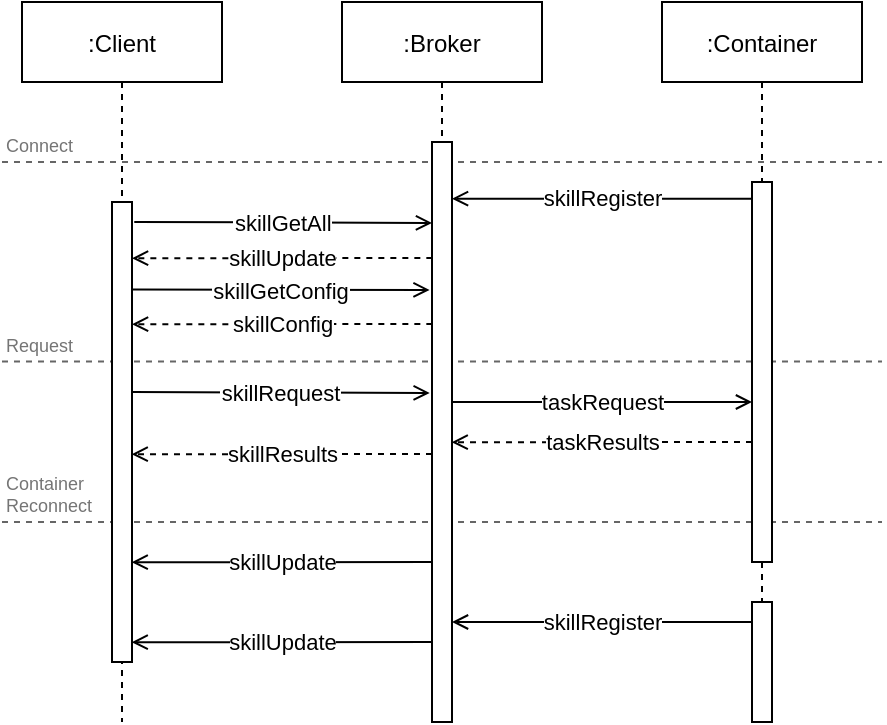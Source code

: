 <mxfile version="20.5.3" type="embed"><diagram id="kgpKYQtTHZ0yAKxKKP6v" name="Page-1"><mxGraphModel dx="576" dy="347" grid="1" gridSize="10" guides="1" tooltips="1" connect="1" arrows="1" fold="1" page="1" pageScale="1" pageWidth="850" pageHeight="1100" math="0" shadow="0"><root><mxCell id="0"/><mxCell id="1" parent="0"/><mxCell id="3nuBFxr9cyL0pnOWT2aG-1" value=":Client" style="shape=umlLifeline;perimeter=lifelinePerimeter;container=1;collapsible=0;recursiveResize=0;rounded=0;shadow=0;strokeWidth=1;" parent="1" vertex="1"><mxGeometry x="120" y="80" width="100" height="360" as="geometry"/></mxCell><mxCell id="NxAw48Pnlh9DZRiPBp23-26" value="Container&lt;br&gt;&lt;div&gt;Reconnect&lt;/div&gt;" style="endArrow=none;dashed=1;html=1;rounded=0;jumpSize=11;jumpStyle=arc;strokeWidth=1;fontSize=9;align=left;labelPosition=right;verticalLabelPosition=top;verticalAlign=bottom;labelBackgroundColor=none;strokeColor=#666666;fontColor=#757575;fillColor=#f5f5f5;" parent="3nuBFxr9cyL0pnOWT2aG-1" edge="1"><mxGeometry x="-1" width="50" height="50" relative="1" as="geometry"><mxPoint x="-10" y="260" as="sourcePoint"/><mxPoint x="430" y="260" as="targetPoint"/><mxPoint as="offset"/></mxGeometry></mxCell><mxCell id="NxAw48Pnlh9DZRiPBp23-25" value="Request" style="endArrow=none;dashed=1;html=1;rounded=0;jumpSize=11;jumpStyle=arc;strokeWidth=1;fontSize=9;align=left;labelPosition=right;verticalLabelPosition=top;verticalAlign=bottom;labelBackgroundColor=none;strokeColor=#666666;fontColor=#757575;fillColor=#f5f5f5;" parent="3nuBFxr9cyL0pnOWT2aG-1" edge="1"><mxGeometry x="-1" width="50" height="50" relative="1" as="geometry"><mxPoint x="-10" y="179.76" as="sourcePoint"/><mxPoint x="430" y="179.76" as="targetPoint"/><mxPoint as="offset"/></mxGeometry></mxCell><mxCell id="3nuBFxr9cyL0pnOWT2aG-2" value="" style="points=[];perimeter=orthogonalPerimeter;rounded=0;shadow=0;strokeWidth=1;" parent="3nuBFxr9cyL0pnOWT2aG-1" vertex="1"><mxGeometry x="45" y="100" width="10" height="230" as="geometry"/></mxCell><mxCell id="NxAw48Pnlh9DZRiPBp23-7" value="skillGetConfig" style="verticalAlign=middle;endArrow=open;shadow=0;strokeWidth=1;entryX=-0.12;entryY=0.255;entryDx=0;entryDy=0;entryPerimeter=0;endFill=0;exitX=1;exitY=0.049;exitDx=0;exitDy=0;exitPerimeter=0;" parent="3nuBFxr9cyL0pnOWT2aG-1" target="NxAw48Pnlh9DZRiPBp23-4" edge="1"><mxGeometry relative="1" as="geometry"><mxPoint x="55" y="143.77" as="sourcePoint"/><mxPoint x="203.86" y="144.22" as="targetPoint"/></mxGeometry></mxCell><mxCell id="NxAw48Pnlh9DZRiPBp23-8" value="skillConfig" style="endArrow=open;html=1;rounded=0;exitX=0.057;exitY=0.32;exitDx=0;exitDy=0;exitPerimeter=0;entryX=1.04;entryY=0.136;entryDx=0;entryDy=0;entryPerimeter=0;dashed=1;endFill=0;" parent="3nuBFxr9cyL0pnOWT2aG-1" edge="1"><mxGeometry width="50" height="50" relative="1" as="geometry"><mxPoint x="205.17" y="161" as="sourcePoint"/><mxPoint x="55.0" y="161.12" as="targetPoint"/></mxGeometry></mxCell><mxCell id="NxAw48Pnlh9DZRiPBp23-22" value="skillUpdate" style="endArrow=open;html=1;rounded=0;exitX=0.057;exitY=0.32;exitDx=0;exitDy=0;exitPerimeter=0;entryX=1.04;entryY=0.136;entryDx=0;entryDy=0;entryPerimeter=0;dashed=1;endFill=0;" parent="3nuBFxr9cyL0pnOWT2aG-1" edge="1"><mxGeometry width="50" height="50" relative="1" as="geometry"><mxPoint x="205.17" y="128" as="sourcePoint"/><mxPoint x="55" y="128.12" as="targetPoint"/></mxGeometry></mxCell><mxCell id="NxAw48Pnlh9DZRiPBp23-24" value="&lt;div&gt;Connect&lt;/div&gt;" style="endArrow=none;dashed=1;html=1;rounded=0;jumpSize=11;jumpStyle=arc;strokeWidth=1;fontSize=9;align=left;labelPosition=right;verticalLabelPosition=top;verticalAlign=bottom;labelBackgroundColor=none;fontColor=#757575;fillColor=#f5f5f5;strokeColor=#666666;" parent="3nuBFxr9cyL0pnOWT2aG-1" edge="1"><mxGeometry x="-1" width="50" height="50" relative="1" as="geometry"><mxPoint x="-10" y="80" as="sourcePoint"/><mxPoint x="430" y="80" as="targetPoint"/><mxPoint as="offset"/></mxGeometry></mxCell><mxCell id="3nuBFxr9cyL0pnOWT2aG-5" value=":Container" style="shape=umlLifeline;perimeter=lifelinePerimeter;container=1;collapsible=0;recursiveResize=0;rounded=0;shadow=0;strokeWidth=1;" parent="1" vertex="1"><mxGeometry x="440" y="80" width="100" height="300" as="geometry"/></mxCell><mxCell id="3nuBFxr9cyL0pnOWT2aG-6" value="" style="points=[];perimeter=orthogonalPerimeter;rounded=0;shadow=0;strokeWidth=1;" parent="3nuBFxr9cyL0pnOWT2aG-5" vertex="1"><mxGeometry x="45" y="90" width="10" height="190" as="geometry"/></mxCell><mxCell id="NxAw48Pnlh9DZRiPBp23-13" value="taskResults" style="endArrow=open;html=1;rounded=0;exitX=0.057;exitY=0.32;exitDx=0;exitDy=0;exitPerimeter=0;entryX=1.04;entryY=0.136;entryDx=0;entryDy=0;entryPerimeter=0;dashed=1;endFill=0;" parent="3nuBFxr9cyL0pnOWT2aG-5" edge="1"><mxGeometry width="50" height="50" relative="1" as="geometry"><mxPoint x="45" y="220" as="sourcePoint"/><mxPoint x="-105.17" y="220.12" as="targetPoint"/></mxGeometry></mxCell><mxCell id="AsVv0_2Yt3Ud8hqUYlqq-3" value="&lt;div&gt;skillRegister&lt;/div&gt;" style="endArrow=open;html=1;rounded=0;exitX=0;exitY=0.044;exitDx=0;exitDy=0;exitPerimeter=0;endFill=0;" parent="1" source="3nuBFxr9cyL0pnOWT2aG-6" target="NxAw48Pnlh9DZRiPBp23-4" edge="1"><mxGeometry width="50" height="50" relative="1" as="geometry"><mxPoint x="351.54" y="330" as="sourcePoint"/><mxPoint x="343.42" y="194.96" as="targetPoint"/></mxGeometry></mxCell><mxCell id="NxAw48Pnlh9DZRiPBp23-3" value=":Broker" style="shape=umlLifeline;perimeter=lifelinePerimeter;container=1;collapsible=0;recursiveResize=0;rounded=0;shadow=0;strokeWidth=1;" parent="1" vertex="1"><mxGeometry x="280" y="80" width="100" height="360" as="geometry"/></mxCell><mxCell id="NxAw48Pnlh9DZRiPBp23-4" value="" style="points=[];perimeter=orthogonalPerimeter;rounded=0;shadow=0;strokeWidth=1;" parent="NxAw48Pnlh9DZRiPBp23-3" vertex="1"><mxGeometry x="45" y="70" width="10" height="290" as="geometry"/></mxCell><mxCell id="NxAw48Pnlh9DZRiPBp23-9" value="skillRequest" style="verticalAlign=middle;endArrow=open;shadow=0;strokeWidth=1;entryX=-0.114;entryY=0.217;entryDx=0;entryDy=0;entryPerimeter=0;endFill=0;exitX=1;exitY=0.049;exitDx=0;exitDy=0;exitPerimeter=0;" parent="NxAw48Pnlh9DZRiPBp23-3" edge="1"><mxGeometry relative="1" as="geometry"><mxPoint x="-105" y="195.0" as="sourcePoint"/><mxPoint x="43.86" y="195.45" as="targetPoint"/></mxGeometry></mxCell><mxCell id="NxAw48Pnlh9DZRiPBp23-10" value="taskRequest" style="endArrow=none;html=1;rounded=0;exitX=0;exitY=0.044;exitDx=0;exitDy=0;exitPerimeter=0;endFill=0;startArrow=open;startFill=0;" parent="NxAw48Pnlh9DZRiPBp23-3" edge="1"><mxGeometry width="50" height="50" relative="1" as="geometry"><mxPoint x="205" y="200.0" as="sourcePoint"/><mxPoint x="55" y="200.0" as="targetPoint"/></mxGeometry></mxCell><mxCell id="NxAw48Pnlh9DZRiPBp23-14" value="skillResults" style="endArrow=open;html=1;rounded=0;exitX=0.057;exitY=0.32;exitDx=0;exitDy=0;exitPerimeter=0;entryX=1.04;entryY=0.136;entryDx=0;entryDy=0;entryPerimeter=0;dashed=1;endFill=0;" parent="NxAw48Pnlh9DZRiPBp23-3" edge="1"><mxGeometry width="50" height="50" relative="1" as="geometry"><mxPoint x="45.0" y="226" as="sourcePoint"/><mxPoint x="-105.17" y="226.12" as="targetPoint"/></mxGeometry></mxCell><mxCell id="NxAw48Pnlh9DZRiPBp23-15" value="skillGetAll" style="verticalAlign=middle;endArrow=open;shadow=0;strokeWidth=1;entryX=-0.114;entryY=0.217;entryDx=0;entryDy=0;entryPerimeter=0;endFill=0;exitX=1;exitY=0.049;exitDx=0;exitDy=0;exitPerimeter=0;" parent="NxAw48Pnlh9DZRiPBp23-3" edge="1"><mxGeometry relative="1" as="geometry"><mxPoint x="-103.86" y="110.0" as="sourcePoint"/><mxPoint x="45" y="110.45" as="targetPoint"/></mxGeometry></mxCell><mxCell id="NxAw48Pnlh9DZRiPBp23-18" value="skillUpdate" style="endArrow=open;html=1;rounded=0;exitX=0.057;exitY=0.32;exitDx=0;exitDy=0;exitPerimeter=0;entryX=1.04;entryY=0.136;entryDx=0;entryDy=0;entryPerimeter=0;endFill=0;" parent="NxAw48Pnlh9DZRiPBp23-3" edge="1"><mxGeometry width="50" height="50" relative="1" as="geometry"><mxPoint x="45.0" y="280.0" as="sourcePoint"/><mxPoint x="-105.17" y="280.12" as="targetPoint"/></mxGeometry></mxCell><mxCell id="NxAw48Pnlh9DZRiPBp23-21" value="skillUpdate" style="endArrow=open;html=1;rounded=0;exitX=0.057;exitY=0.32;exitDx=0;exitDy=0;exitPerimeter=0;entryX=1.04;entryY=0.136;entryDx=0;entryDy=0;entryPerimeter=0;endFill=0;" parent="NxAw48Pnlh9DZRiPBp23-3" edge="1"><mxGeometry width="50" height="50" relative="1" as="geometry"><mxPoint x="45" y="320" as="sourcePoint"/><mxPoint x="-105.17" y="320.12" as="targetPoint"/></mxGeometry></mxCell><mxCell id="NxAw48Pnlh9DZRiPBp23-19" value="" style="points=[];perimeter=orthogonalPerimeter;rounded=0;shadow=0;strokeWidth=1;" parent="1" vertex="1"><mxGeometry x="485" y="380" width="10" height="60" as="geometry"/></mxCell><mxCell id="NxAw48Pnlh9DZRiPBp23-20" value="&lt;div&gt;skillRegister&lt;/div&gt;" style="endArrow=open;html=1;rounded=0;exitX=0;exitY=0.044;exitDx=0;exitDy=0;exitPerimeter=0;endFill=0;" parent="1" edge="1"><mxGeometry width="50" height="50" relative="1" as="geometry"><mxPoint x="485" y="390" as="sourcePoint"/><mxPoint x="335" y="390" as="targetPoint"/></mxGeometry></mxCell></root></mxGraphModel></diagram></mxfile>
